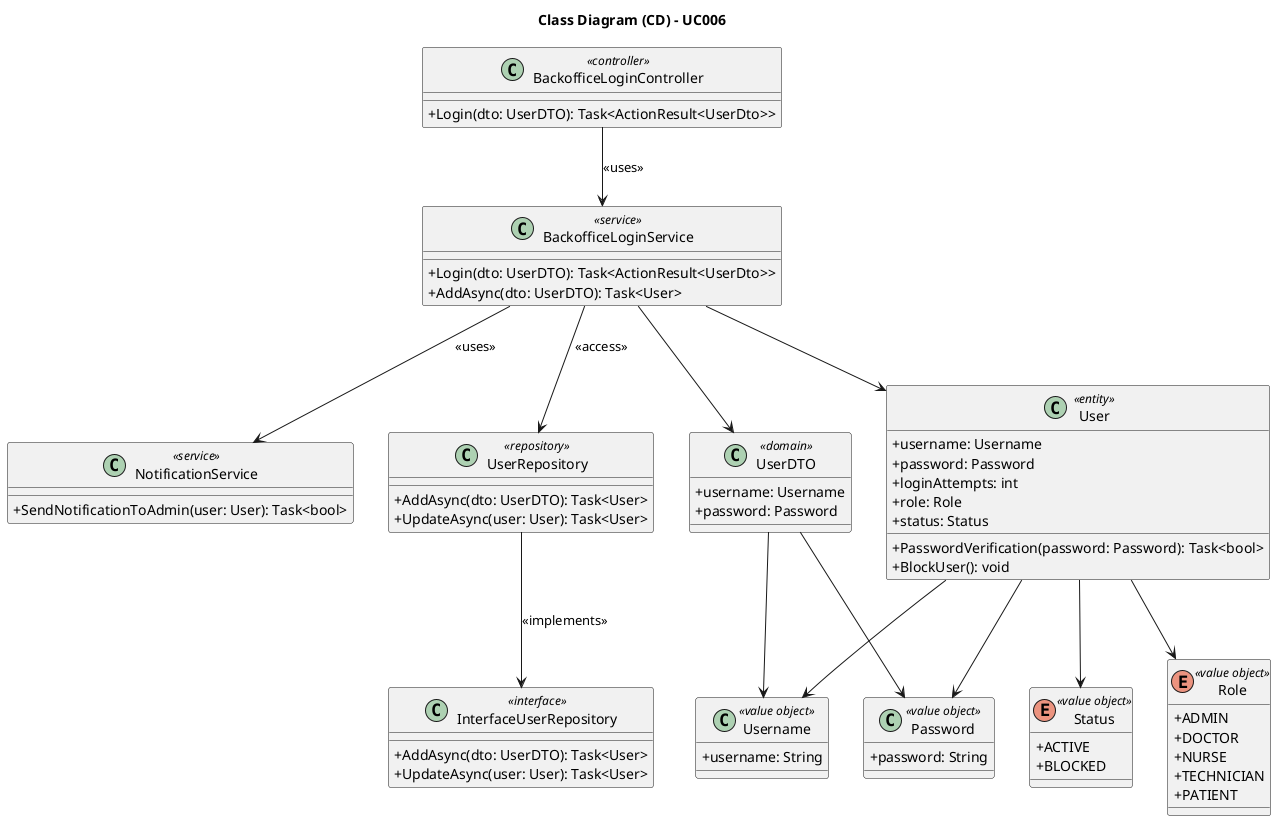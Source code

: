 @startuml "uc006-class-diagram"
skinparam packageStyle rectangle
skinparam shadowing false

skinparam classAttributeIconSize 0

title Class Diagram (CD) - UC006

class BackofficeLoginController <<controller>>{
    +Login(dto: UserDTO): Task<ActionResult<UserDto>>
}

class BackofficeLoginService <<service>>{
    +Login(dto: UserDTO): Task<ActionResult<UserDto>>
    +AddAsync(dto: UserDTO): Task<User>
}

class NotificationService <<service>>{
    +SendNotificationToAdmin(user: User): Task<bool>
}

class UserRepository <<repository>>{
    +AddAsync(dto: UserDTO): Task<User>
    +UpdateAsync(user: User): Task<User>
}

class InterfaceUserRepository <<interface>>{
    +AddAsync(dto: UserDTO): Task<User>
    +UpdateAsync(user: User): Task<User>
}

class UserDTO <<domain>>{
    +username: Username
    +password: Password
}

class User <<entity>>{
    +username: Username
    +password: Password
    +loginAttempts: int
    +role: Role
    +status: Status
    +PasswordVerification(password: Password): Task<bool>
    +BlockUser(): void
}

class Username <<value object>>{
    +username: String
}

class Password <<value object>> {
    +password: String
}

enum Role <<value object>>{
    +ADMIN
    +DOCTOR
    +NURSE
    +TECHNICIAN
    +PATIENT
}

enum Status <<value object>>{
    +ACTIVE
    +BLOCKED
}

BackofficeLoginService --> NotificationService: <<uses>>
BackofficeLoginController --> BackofficeLoginService: <<uses>>

BackofficeLoginService --> UserRepository: <<access>>
UserRepository --> InterfaceUserRepository: <<implements>>

UserDTO --> Username
UserDTO --> Password

User --> Username
User --> Password
User --> Role
User --> Status

BackofficeLoginService --> User
BackofficeLoginService --> UserDTO

@enduml